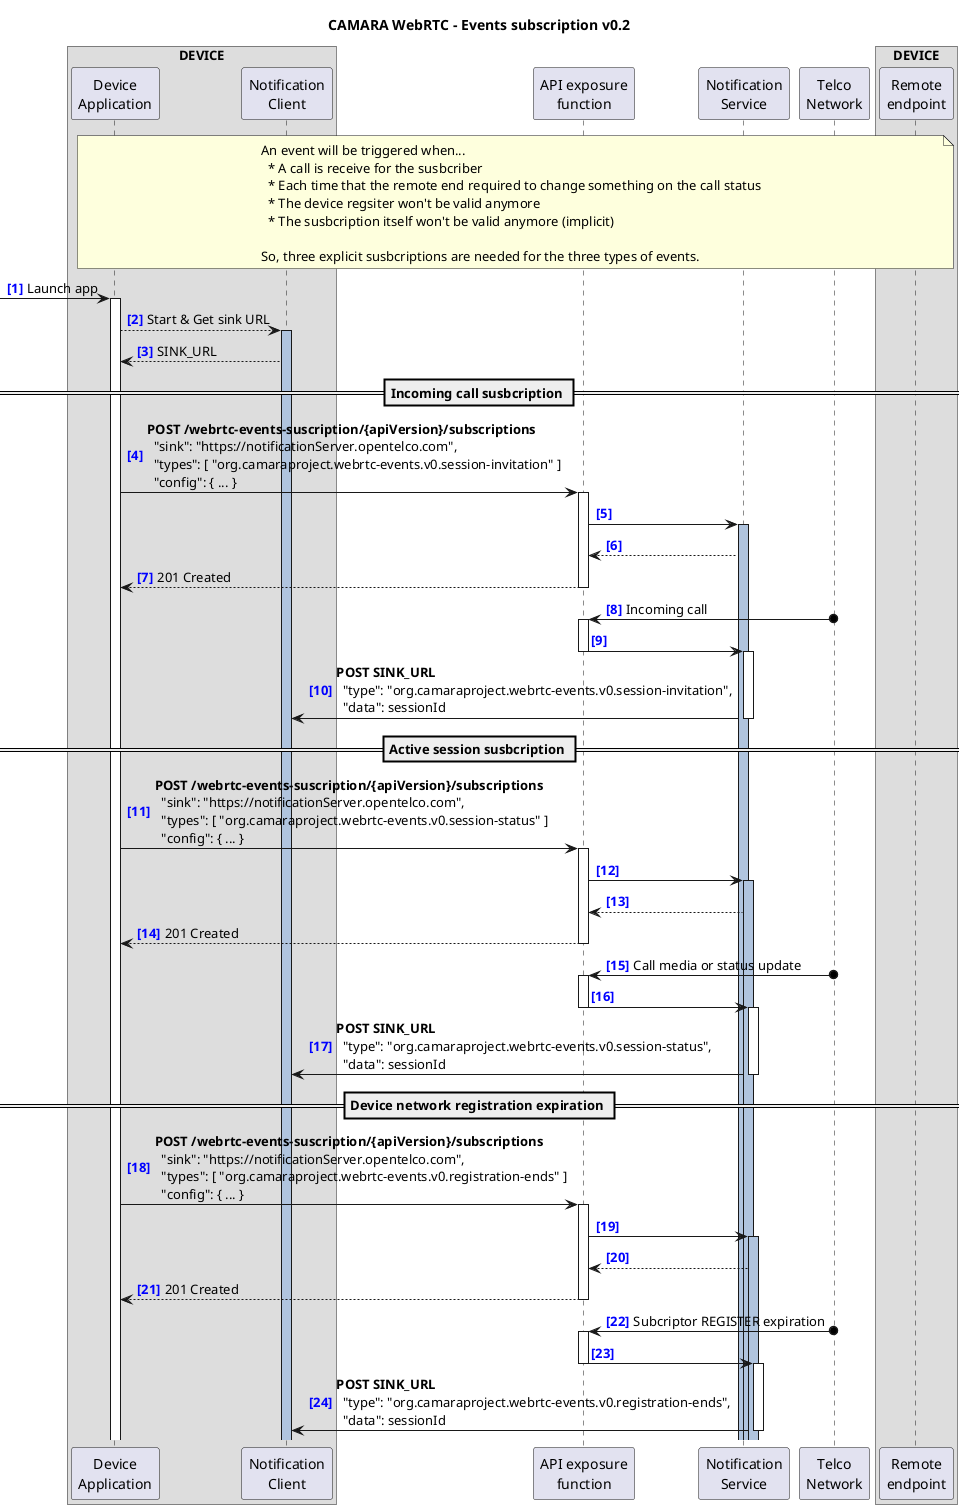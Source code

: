 @startuml WebRTC-EventsSusbcription-0.2

title "CAMARA WebRTC - Events subscription v0.2"
autonumber "<font color=blue><b>[0]"

<style>
.audioStyle {
  arrow {
    LineColor red
    LineThickness 5
  }
}
.wsStyle { 
  arrow { 
    LineColor blue 
    LineThickness 5 
  } 
} 
</style>

box DEVICE
participant DA as "Device\nApplication"
participant NC as "Notification\nClient"
end box

' participant AGG as "Aggregator\nNetwork"
participant API as "API exposure\nfunction"
participant NS as "Notification\nService"
participant NET as "Telco\nNetwork"

box DEVICE
participant "Remote\nendpoint" as RE
end box

note across
  An event will be triggered when...
    * A call is receive for the susbcriber
    * Each time that the remote end required to change something on the call status
    * The device regsiter won't be valid anymore
    * The susbcription itself won't be valid anymore (implicit)

  So, three explicit susbcriptions are needed for the three types of events.
end note

-> DA++: Launch app

DA --> NC: Start & Get sink URL
activate NC #LightSteelBlue
DA <-- NC: SINK_URL

== Incoming call susbcription ==

DA -> API++: **POST /webrtc-events-suscription/{apiVersion}/subscriptions** \n\
  "sink": "https://notificationServer.opentelco.com",\n\
  "types": [ "org.camaraproject.webrtc-events.v0.session-invitation" ]\n\
  "config": { ... }

API -> NS
activate NS #LightSteelBlue
API <-- NS
DA <-- API--: 201 Created

API <-o NET++: Incoming call
API -> NS --++
NC <- NS --: **POST SINK_URL** \n\
  "type": "org.camaraproject.webrtc-events.v0.session-invitation",\n\
  "data": sessionId

== Active session susbcription ==

DA -> API++: **POST /webrtc-events-suscription/{apiVersion}/subscriptions** \n\
  "sink": "https://notificationServer.opentelco.com",\n\
  "types": [ "org.camaraproject.webrtc-events.v0.session-status" ]\n\
  "config": { ... }

API -> NS
activate NS #LightSteelBlue
API <-- NS
DA <-- API--: 201 Created

API <-o NET++: Call media or status update
API -> NS --++
NC <- NS --: **POST SINK_URL** \n\
  "type": "org.camaraproject.webrtc-events.v0.session-status",\n\
  "data": sessionId

== Device network registration expiration ==

DA -> API++: **POST /webrtc-events-suscription/{apiVersion}/subscriptions** \n\
  "sink": "https://notificationServer.opentelco.com",\n\
  "types": [ "org.camaraproject.webrtc-events.v0.registration-ends" ]\n\
  "config": { ... }

API -> NS
activate NS #LightSteelBlue
API <-- NS
DA <-- API--: 201 Created

API <-o NET++: Subcriptor REGISTER expiration
API -> NS --++
NC <- NS --: **POST SINK_URL** \n\
  "type": "org.camaraproject.webrtc-events.v0.registration-ends",\n\
  "data": sessionId

@enduml
